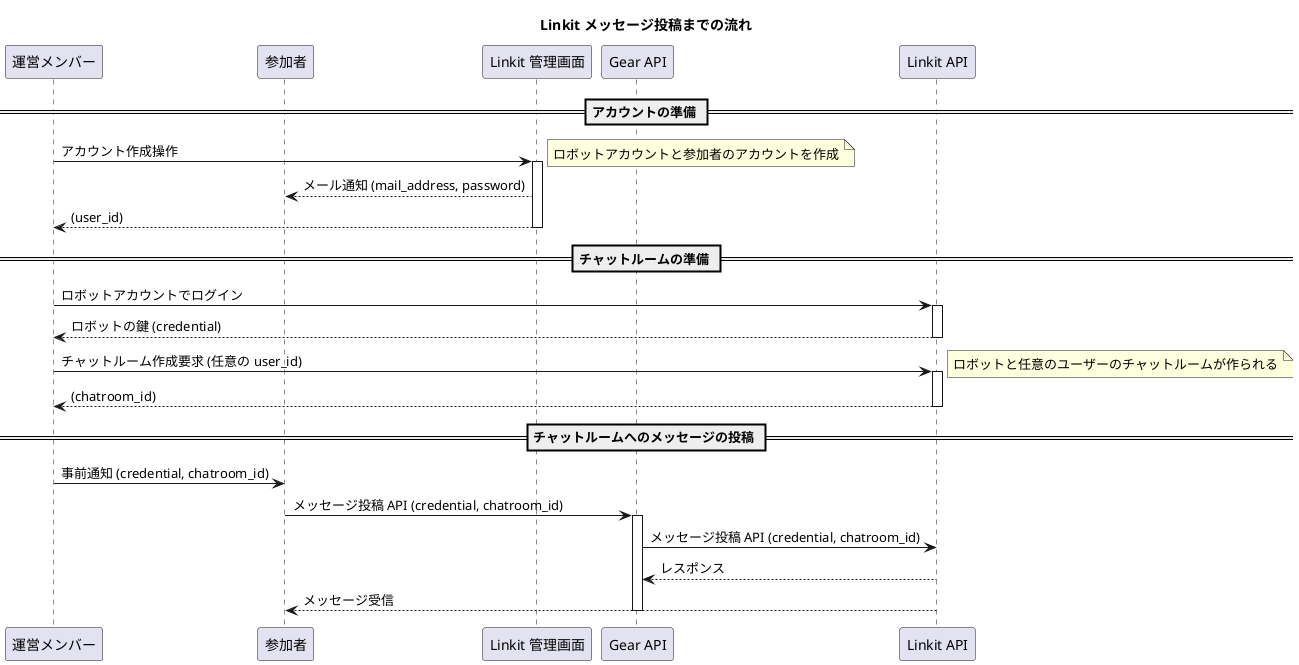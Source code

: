 @startuml Workflow
title: Linkit メッセージ投稿までの流れ

== アカウントの準備 ==

participant "運営メンバー" as Operator
participant "参加者" as User
participant "Linkit 管理画面" as LinkitDashboard
participant "Gear API" as Gear
participant "Linkit API" as LinkitAPI

Operator -> LinkitDashboard: アカウント作成操作
activate LinkitDashboard
note right: ロボットアカウントと参加者のアカウントを作成
User <-- LinkitDashboard: メール通知 (mail_address, password)
Operator <-- LinkitDashboard: (user_id)
deactivate LinkitDashboard

== チャットルームの準備 ==

Operator -> LinkitAPI: ロボットアカウントでログイン
activate LinkitAPI
Operator <-- LinkitAPI: ロボットの鍵 (credential)
deactivate LinkitAPI
Operator -> LinkitAPI: チャットルーム作成要求 (任意の user_id)
activate LinkitAPI
note right: ロボットと任意のユーザーのチャットルームが作られる
Operator <-- LinkitAPI: (chatroom_id)
deactivate

== チャットルームへのメッセージの投稿 ==

Operator -> User: 事前通知 (credential, chatroom_id)
User -> Gear: メッセージ投稿 API (credential, chatroom_id)
activate Gear
Gear -> LinkitAPI: メッセージ投稿 API (credential, chatroom_id)
Gear <-- LinkitAPI: レスポンス
User <-- LinkitAPI: メッセージ受信
deactivate Gear
@enduml